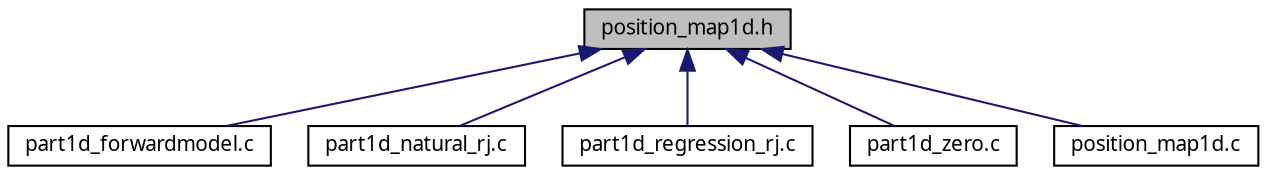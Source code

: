 digraph "position_map1d.h"
{
  edge [fontname="FreeSans.ttf",fontsize="10",labelfontname="FreeSans.ttf",labelfontsize="10"];
  node [fontname="FreeSans.ttf",fontsize="10",shape=record];
  Node1 [label="position_map1d.h",height=0.2,width=0.4,color="black", fillcolor="grey75", style="filled", fontcolor="black"];
  Node1 -> Node2 [dir="back",color="midnightblue",fontsize="10",style="solid"];
  Node2 [label="part1d_forwardmodel.c",height=0.2,width=0.4,color="black", fillcolor="white", style="filled",URL="$part1d__forwardmodel_8c.html"];
  Node1 -> Node3 [dir="back",color="midnightblue",fontsize="10",style="solid"];
  Node3 [label="part1d_natural_rj.c",height=0.2,width=0.4,color="black", fillcolor="white", style="filled",URL="$part1d__natural__rj_8c.html"];
  Node1 -> Node4 [dir="back",color="midnightblue",fontsize="10",style="solid"];
  Node4 [label="part1d_regression_rj.c",height=0.2,width=0.4,color="black", fillcolor="white", style="filled",URL="$part1d__regression__rj_8c.html"];
  Node1 -> Node5 [dir="back",color="midnightblue",fontsize="10",style="solid"];
  Node5 [label="part1d_zero.c",height=0.2,width=0.4,color="black", fillcolor="white", style="filled",URL="$part1d__zero_8c.html"];
  Node1 -> Node6 [dir="back",color="midnightblue",fontsize="10",style="solid"];
  Node6 [label="position_map1d.c",height=0.2,width=0.4,color="black", fillcolor="white", style="filled",URL="$position__map1d_8c.html"];
}
